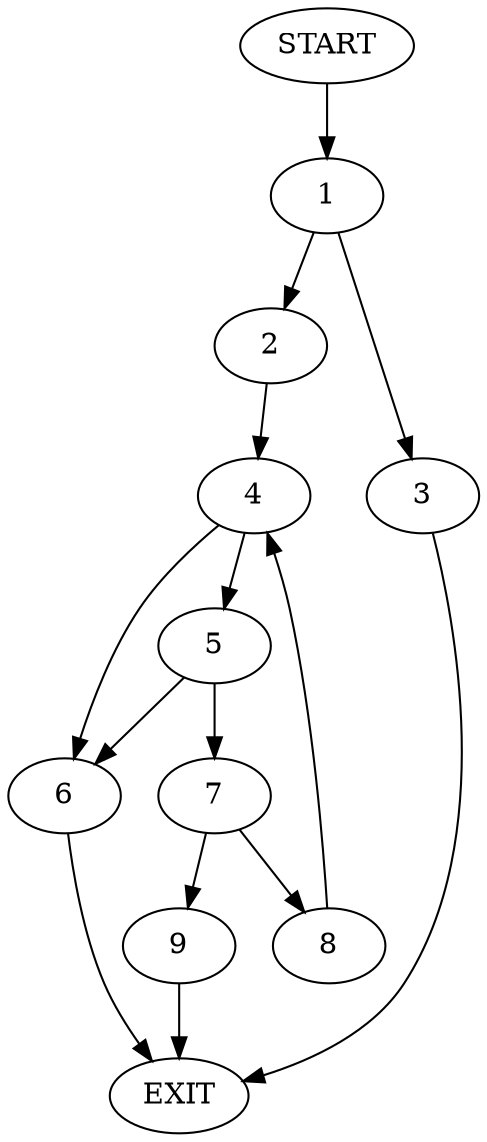 digraph {
0 [label="START"]
10 [label="EXIT"]
0 -> 1
1 -> 2
1 -> 3
3 -> 10
2 -> 4
4 -> 5
4 -> 6
5 -> 6
5 -> 7
6 -> 10
7 -> 8
7 -> 9
8 -> 4
9 -> 10
}
